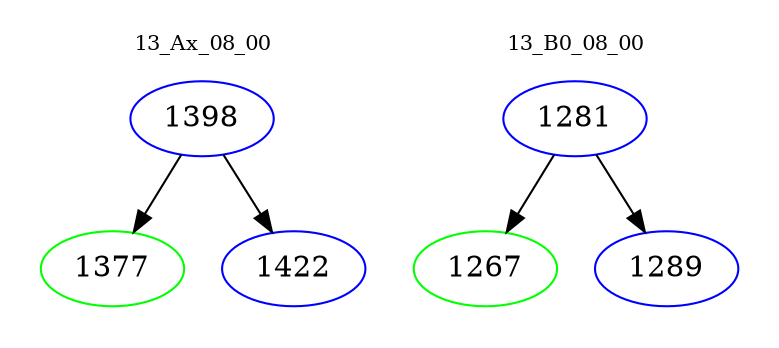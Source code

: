 digraph{
subgraph cluster_0 {
color = white
label = "13_Ax_08_00";
fontsize=10;
T0_1398 [label="1398", color="blue"]
T0_1398 -> T0_1377 [color="black"]
T0_1377 [label="1377", color="green"]
T0_1398 -> T0_1422 [color="black"]
T0_1422 [label="1422", color="blue"]
}
subgraph cluster_1 {
color = white
label = "13_B0_08_00";
fontsize=10;
T1_1281 [label="1281", color="blue"]
T1_1281 -> T1_1267 [color="black"]
T1_1267 [label="1267", color="green"]
T1_1281 -> T1_1289 [color="black"]
T1_1289 [label="1289", color="blue"]
}
}

